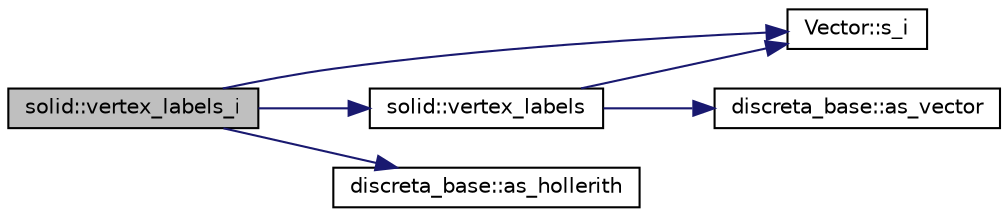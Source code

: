 digraph "solid::vertex_labels_i"
{
  edge [fontname="Helvetica",fontsize="10",labelfontname="Helvetica",labelfontsize="10"];
  node [fontname="Helvetica",fontsize="10",shape=record];
  rankdir="LR";
  Node4579 [label="solid::vertex_labels_i",height=0.2,width=0.4,color="black", fillcolor="grey75", style="filled", fontcolor="black"];
  Node4579 -> Node4580 [color="midnightblue",fontsize="10",style="solid",fontname="Helvetica"];
  Node4580 [label="solid::vertex_labels",height=0.2,width=0.4,color="black", fillcolor="white", style="filled",URL="$d8/def/classsolid.html#aae289e59c901d56ec8b87d4adc8b87e8"];
  Node4580 -> Node4581 [color="midnightblue",fontsize="10",style="solid",fontname="Helvetica"];
  Node4581 [label="Vector::s_i",height=0.2,width=0.4,color="black", fillcolor="white", style="filled",URL="$d5/db2/class_vector.html#a1c4fe1752523df8119f70dd550244871"];
  Node4580 -> Node4582 [color="midnightblue",fontsize="10",style="solid",fontname="Helvetica"];
  Node4582 [label="discreta_base::as_vector",height=0.2,width=0.4,color="black", fillcolor="white", style="filled",URL="$d7/d71/classdiscreta__base.html#a7bdd6cae39c380b128ee9e17e42cf020"];
  Node4579 -> Node4581 [color="midnightblue",fontsize="10",style="solid",fontname="Helvetica"];
  Node4579 -> Node4583 [color="midnightblue",fontsize="10",style="solid",fontname="Helvetica"];
  Node4583 [label="discreta_base::as_hollerith",height=0.2,width=0.4,color="black", fillcolor="white", style="filled",URL="$d7/d71/classdiscreta__base.html#a3e66f82711f314710107e2f29e589690"];
}
